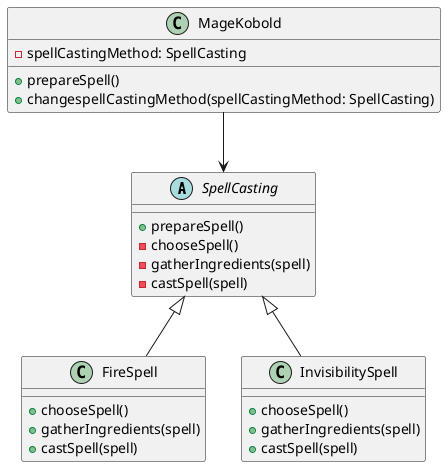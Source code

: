 @startuml
abstract class SpellCasting {
    +prepareSpell()
    -chooseSpell()
    -gatherIngredients(spell)
    -castSpell(spell)
}

class FireSpell {
    +chooseSpell()
    +gatherIngredients(spell)
    +castSpell(spell)
}

class InvisibilitySpell {
    +chooseSpell()
    +gatherIngredients(spell)
    +castSpell(spell)
}

class MageKobold {
    -spellCastingMethod: SpellCasting
    +prepareSpell()
    +changespellCastingMethod(spellCastingMethod: SpellCasting)
}

SpellCasting <|-- FireSpell
SpellCasting <|-- InvisibilitySpell
MageKobold --> SpellCasting
@enduml
